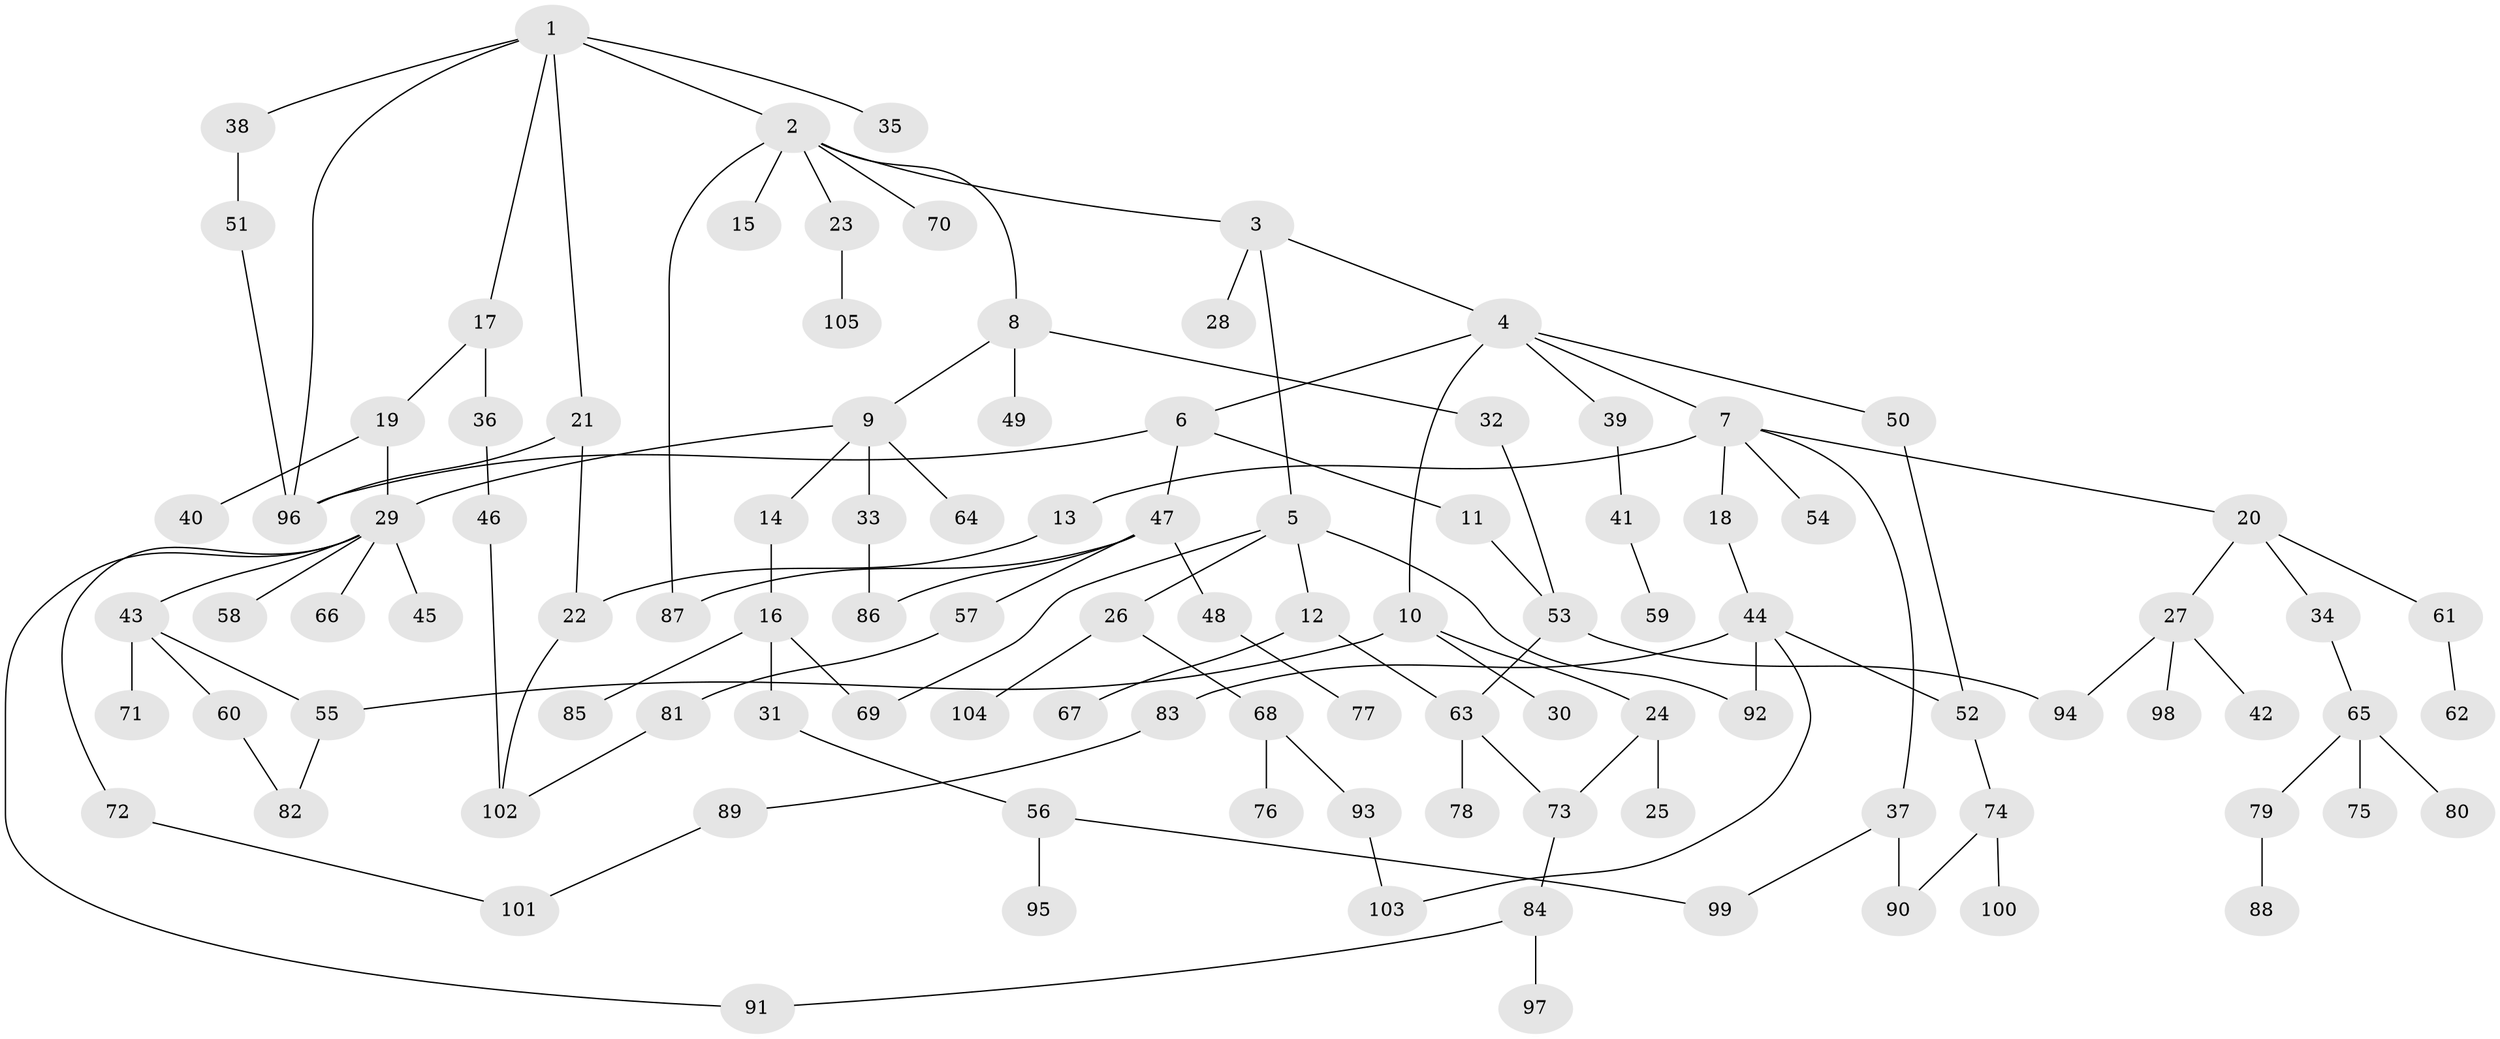 // Generated by graph-tools (version 1.1) at 2025/01/03/09/25 03:01:03]
// undirected, 105 vertices, 127 edges
graph export_dot {
graph [start="1"]
  node [color=gray90,style=filled];
  1;
  2;
  3;
  4;
  5;
  6;
  7;
  8;
  9;
  10;
  11;
  12;
  13;
  14;
  15;
  16;
  17;
  18;
  19;
  20;
  21;
  22;
  23;
  24;
  25;
  26;
  27;
  28;
  29;
  30;
  31;
  32;
  33;
  34;
  35;
  36;
  37;
  38;
  39;
  40;
  41;
  42;
  43;
  44;
  45;
  46;
  47;
  48;
  49;
  50;
  51;
  52;
  53;
  54;
  55;
  56;
  57;
  58;
  59;
  60;
  61;
  62;
  63;
  64;
  65;
  66;
  67;
  68;
  69;
  70;
  71;
  72;
  73;
  74;
  75;
  76;
  77;
  78;
  79;
  80;
  81;
  82;
  83;
  84;
  85;
  86;
  87;
  88;
  89;
  90;
  91;
  92;
  93;
  94;
  95;
  96;
  97;
  98;
  99;
  100;
  101;
  102;
  103;
  104;
  105;
  1 -- 2;
  1 -- 17;
  1 -- 21;
  1 -- 35;
  1 -- 38;
  1 -- 96;
  2 -- 3;
  2 -- 8;
  2 -- 15;
  2 -- 23;
  2 -- 70;
  2 -- 87;
  3 -- 4;
  3 -- 5;
  3 -- 28;
  4 -- 6;
  4 -- 7;
  4 -- 10;
  4 -- 39;
  4 -- 50;
  5 -- 12;
  5 -- 26;
  5 -- 69;
  5 -- 92;
  6 -- 11;
  6 -- 47;
  6 -- 96;
  7 -- 13;
  7 -- 18;
  7 -- 20;
  7 -- 37;
  7 -- 54;
  8 -- 9;
  8 -- 32;
  8 -- 49;
  9 -- 14;
  9 -- 33;
  9 -- 64;
  9 -- 29;
  10 -- 24;
  10 -- 30;
  10 -- 55;
  11 -- 53;
  12 -- 67;
  12 -- 63;
  13 -- 22;
  14 -- 16;
  16 -- 31;
  16 -- 69;
  16 -- 85;
  17 -- 19;
  17 -- 36;
  18 -- 44;
  19 -- 29;
  19 -- 40;
  20 -- 27;
  20 -- 34;
  20 -- 61;
  21 -- 22;
  21 -- 96;
  22 -- 102;
  23 -- 105;
  24 -- 25;
  24 -- 73;
  26 -- 68;
  26 -- 104;
  27 -- 42;
  27 -- 94;
  27 -- 98;
  29 -- 43;
  29 -- 45;
  29 -- 58;
  29 -- 66;
  29 -- 72;
  29 -- 91;
  31 -- 56;
  32 -- 53;
  33 -- 86;
  34 -- 65;
  36 -- 46;
  37 -- 90;
  37 -- 99;
  38 -- 51;
  39 -- 41;
  41 -- 59;
  43 -- 60;
  43 -- 71;
  43 -- 55;
  44 -- 52;
  44 -- 83;
  44 -- 92;
  44 -- 103;
  46 -- 102;
  47 -- 48;
  47 -- 57;
  47 -- 86;
  47 -- 87;
  48 -- 77;
  50 -- 52;
  51 -- 96;
  52 -- 74;
  53 -- 63;
  53 -- 94;
  55 -- 82;
  56 -- 95;
  56 -- 99;
  57 -- 81;
  60 -- 82;
  61 -- 62;
  63 -- 73;
  63 -- 78;
  65 -- 75;
  65 -- 79;
  65 -- 80;
  68 -- 76;
  68 -- 93;
  72 -- 101;
  73 -- 84;
  74 -- 100;
  74 -- 90;
  79 -- 88;
  81 -- 102;
  83 -- 89;
  84 -- 91;
  84 -- 97;
  89 -- 101;
  93 -- 103;
}
